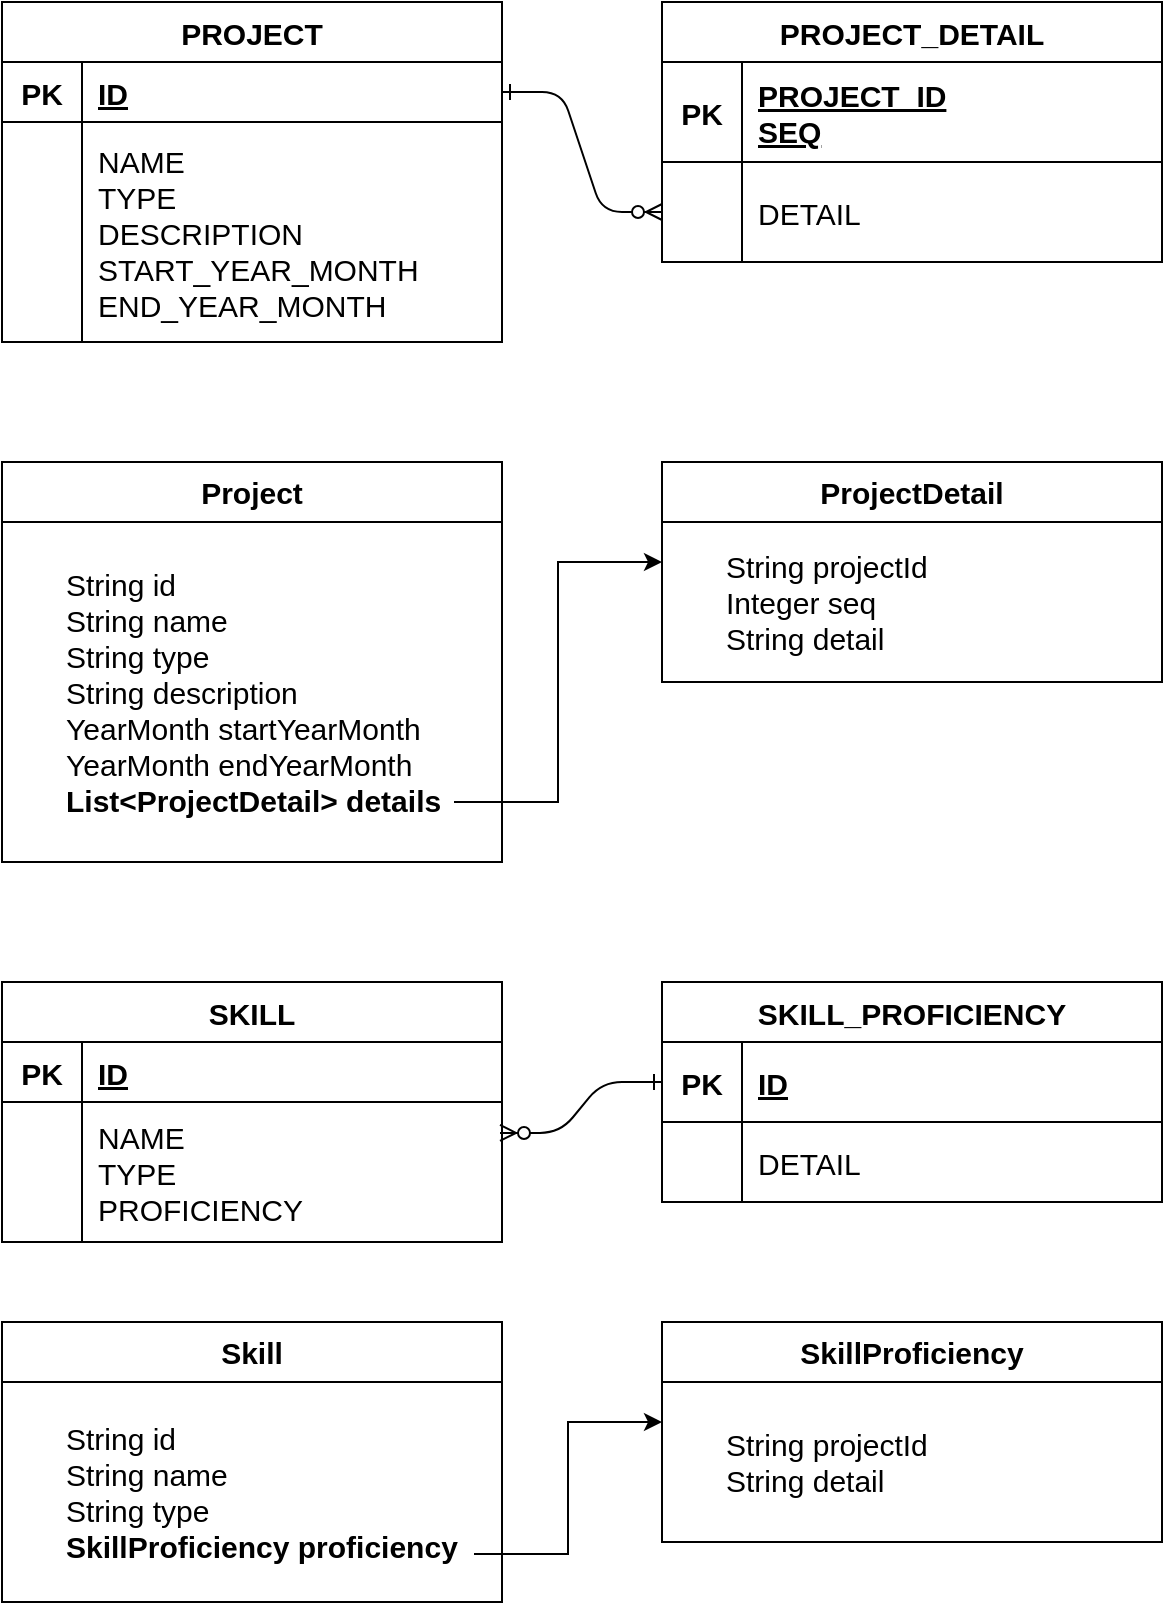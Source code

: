 <mxfile version="20.3.0" type="device"><diagram id="R2lEEEUBdFMjLlhIrx00" name="Page-1"><mxGraphModel dx="1106" dy="997" grid="1" gridSize="10" guides="1" tooltips="1" connect="1" arrows="1" fold="1" page="1" pageScale="1" pageWidth="850" pageHeight="1100" math="0" shadow="0" extFonts="Permanent Marker^https://fonts.googleapis.com/css?family=Permanent+Marker"><root><mxCell id="0"/><mxCell id="1" parent="0"/><mxCell id="C-vyLk0tnHw3VtMMgP7b-1" value="" style="edgeStyle=entityRelationEdgeStyle;endArrow=ERzeroToMany;startArrow=ERone;endFill=1;startFill=0;" parent="1" source="C-vyLk0tnHw3VtMMgP7b-24" target="C-vyLk0tnHw3VtMMgP7b-6" edge="1"><mxGeometry width="100" height="100" relative="1" as="geometry"><mxPoint x="340" y="720" as="sourcePoint"/><mxPoint x="440" y="620" as="targetPoint"/></mxGeometry></mxCell><mxCell id="C-vyLk0tnHw3VtMMgP7b-2" value="PROJECT_DETAIL" style="shape=table;startSize=30;container=1;collapsible=1;childLayout=tableLayout;fixedRows=1;rowLines=0;fontStyle=1;align=center;resizeLast=1;fontSize=15;" parent="1" vertex="1"><mxGeometry x="450" y="120" width="250" height="130" as="geometry"/></mxCell><mxCell id="C-vyLk0tnHw3VtMMgP7b-3" value="" style="shape=partialRectangle;collapsible=0;dropTarget=0;pointerEvents=0;fillColor=none;points=[[0,0.5],[1,0.5]];portConstraint=eastwest;top=0;left=0;right=0;bottom=1;" parent="C-vyLk0tnHw3VtMMgP7b-2" vertex="1"><mxGeometry y="30" width="250" height="50" as="geometry"/></mxCell><mxCell id="C-vyLk0tnHw3VtMMgP7b-4" value="PK" style="shape=partialRectangle;overflow=hidden;connectable=0;fillColor=none;top=0;left=0;bottom=0;right=0;fontStyle=1;fontSize=15;" parent="C-vyLk0tnHw3VtMMgP7b-3" vertex="1"><mxGeometry width="40" height="50" as="geometry"><mxRectangle width="40" height="50" as="alternateBounds"/></mxGeometry></mxCell><mxCell id="C-vyLk0tnHw3VtMMgP7b-5" value="PROJECT_ID&#10;SEQ" style="shape=partialRectangle;overflow=hidden;connectable=0;fillColor=none;top=0;left=0;bottom=0;right=0;align=left;spacingLeft=6;fontStyle=5;fontSize=15;" parent="C-vyLk0tnHw3VtMMgP7b-3" vertex="1"><mxGeometry x="40" width="210" height="50" as="geometry"><mxRectangle width="210" height="50" as="alternateBounds"/></mxGeometry></mxCell><mxCell id="C-vyLk0tnHw3VtMMgP7b-6" value="" style="shape=partialRectangle;collapsible=0;dropTarget=0;pointerEvents=0;fillColor=none;points=[[0,0.5],[1,0.5]];portConstraint=eastwest;top=0;left=0;right=0;bottom=0;" parent="C-vyLk0tnHw3VtMMgP7b-2" vertex="1"><mxGeometry y="80" width="250" height="50" as="geometry"/></mxCell><mxCell id="C-vyLk0tnHw3VtMMgP7b-7" value="" style="shape=partialRectangle;overflow=hidden;connectable=0;fillColor=none;top=0;left=0;bottom=0;right=0;" parent="C-vyLk0tnHw3VtMMgP7b-6" vertex="1"><mxGeometry width="40" height="50" as="geometry"><mxRectangle width="40" height="50" as="alternateBounds"/></mxGeometry></mxCell><mxCell id="C-vyLk0tnHw3VtMMgP7b-8" value="DETAIL" style="shape=partialRectangle;overflow=hidden;connectable=0;fillColor=none;top=0;left=0;bottom=0;right=0;align=left;spacingLeft=6;fontSize=15;" parent="C-vyLk0tnHw3VtMMgP7b-6" vertex="1"><mxGeometry x="40" width="210" height="50" as="geometry"><mxRectangle width="210" height="50" as="alternateBounds"/></mxGeometry></mxCell><mxCell id="C-vyLk0tnHw3VtMMgP7b-23" value="PROJECT" style="shape=table;startSize=30;container=1;collapsible=1;childLayout=tableLayout;fixedRows=1;rowLines=0;fontStyle=1;align=center;resizeLast=1;fontSize=15;" parent="1" vertex="1"><mxGeometry x="120" y="120" width="250" height="170" as="geometry"/></mxCell><mxCell id="C-vyLk0tnHw3VtMMgP7b-24" value="" style="shape=partialRectangle;collapsible=0;dropTarget=0;pointerEvents=0;fillColor=none;points=[[0,0.5],[1,0.5]];portConstraint=eastwest;top=0;left=0;right=0;bottom=1;" parent="C-vyLk0tnHw3VtMMgP7b-23" vertex="1"><mxGeometry y="30" width="250" height="30" as="geometry"/></mxCell><mxCell id="C-vyLk0tnHw3VtMMgP7b-25" value="PK" style="shape=partialRectangle;overflow=hidden;connectable=0;fillColor=none;top=0;left=0;bottom=0;right=0;fontStyle=1;fontSize=15;" parent="C-vyLk0tnHw3VtMMgP7b-24" vertex="1"><mxGeometry width="40" height="30" as="geometry"><mxRectangle width="40" height="30" as="alternateBounds"/></mxGeometry></mxCell><mxCell id="C-vyLk0tnHw3VtMMgP7b-26" value="ID" style="shape=partialRectangle;overflow=hidden;connectable=0;fillColor=none;top=0;left=0;bottom=0;right=0;align=left;spacingLeft=6;fontStyle=5;fontSize=15;" parent="C-vyLk0tnHw3VtMMgP7b-24" vertex="1"><mxGeometry x="40" width="210" height="30" as="geometry"><mxRectangle width="210" height="30" as="alternateBounds"/></mxGeometry></mxCell><mxCell id="C-vyLk0tnHw3VtMMgP7b-27" value="" style="shape=partialRectangle;collapsible=0;dropTarget=0;pointerEvents=0;fillColor=none;points=[[0,0.5],[1,0.5]];portConstraint=eastwest;top=0;left=0;right=0;bottom=0;" parent="C-vyLk0tnHw3VtMMgP7b-23" vertex="1"><mxGeometry y="60" width="250" height="110" as="geometry"/></mxCell><mxCell id="C-vyLk0tnHw3VtMMgP7b-28" value="" style="shape=partialRectangle;overflow=hidden;connectable=0;fillColor=none;top=0;left=0;bottom=0;right=0;" parent="C-vyLk0tnHw3VtMMgP7b-27" vertex="1"><mxGeometry width="40" height="110" as="geometry"><mxRectangle width="40" height="110" as="alternateBounds"/></mxGeometry></mxCell><mxCell id="C-vyLk0tnHw3VtMMgP7b-29" value="NAME&#10;TYPE&#10;DESCRIPTION&#10;START_YEAR_MONTH&#10;END_YEAR_MONTH" style="shape=partialRectangle;overflow=hidden;connectable=0;fillColor=none;top=0;left=0;bottom=0;right=0;align=left;spacingLeft=6;fontSize=15;" parent="C-vyLk0tnHw3VtMMgP7b-27" vertex="1"><mxGeometry x="40" width="210" height="110" as="geometry"><mxRectangle width="210" height="110" as="alternateBounds"/></mxGeometry></mxCell><mxCell id="zHQKfpam2BexXPQY_BNc-17" value="&lt;b&gt;&lt;font style=&quot;font-size: 15px;&quot;&gt;Project&lt;/font&gt;&lt;/b&gt;" style="rounded=0;whiteSpace=wrap;html=1;" parent="1" vertex="1"><mxGeometry x="120" y="350" width="250" height="30" as="geometry"/></mxCell><mxCell id="zHQKfpam2BexXPQY_BNc-34" value="" style="rounded=0;whiteSpace=wrap;html=1;" parent="1" vertex="1"><mxGeometry x="120" y="380" width="250" height="170" as="geometry"/></mxCell><UserObject label="String id&lt;br style=&quot;font-size: 15px;&quot;&gt;String name&lt;br style=&quot;font-size: 15px;&quot;&gt;String type&lt;br style=&quot;font-size: 15px;&quot;&gt;String description&lt;br style=&quot;font-size: 15px;&quot;&gt;YearMonth startYearMonth&lt;br style=&quot;font-size: 15px;&quot;&gt;YearMonth endYearMonth&lt;br style=&quot;font-size: 15px;&quot;&gt;&lt;b style=&quot;font-size: 15px;&quot;&gt;List&amp;lt;ProjectDetail&amp;gt; details&lt;/b&gt;" placeholders="1" name="Variable" id="zHQKfpam2BexXPQY_BNc-36"><mxCell style="text;html=1;strokeColor=none;fillColor=none;align=left;verticalAlign=middle;whiteSpace=wrap;overflow=hidden;fontSize=15;" parent="1" vertex="1"><mxGeometry x="150" y="390" width="190" height="150" as="geometry"/></mxCell></UserObject><mxCell id="zHQKfpam2BexXPQY_BNc-37" value="&lt;b&gt;&lt;font style=&quot;font-size: 15px;&quot;&gt;ProjectDetail&lt;/font&gt;&lt;/b&gt;" style="rounded=0;whiteSpace=wrap;html=1;" parent="1" vertex="1"><mxGeometry x="450" y="350" width="250" height="30" as="geometry"/></mxCell><mxCell id="zHQKfpam2BexXPQY_BNc-38" value="" style="rounded=0;whiteSpace=wrap;html=1;" parent="1" vertex="1"><mxGeometry x="450" y="380" width="250" height="80" as="geometry"/></mxCell><UserObject label="&lt;font style=&quot;font-size: 15px;&quot;&gt;String projectId&lt;br&gt;Integer seq&lt;br&gt;String detail&lt;/font&gt;" placeholders="1" name="Variable" id="zHQKfpam2BexXPQY_BNc-39"><mxCell style="text;html=1;strokeColor=none;fillColor=none;align=left;verticalAlign=middle;whiteSpace=wrap;overflow=hidden;fontSize=12;" parent="1" vertex="1"><mxGeometry x="480" y="390" width="190" height="60" as="geometry"/></mxCell></UserObject><mxCell id="zHQKfpam2BexXPQY_BNc-41" value="" style="edgeStyle=elbowEdgeStyle;elbow=horizontal;endArrow=classic;html=1;rounded=0;fontSize=15;entryX=0;entryY=0.25;entryDx=0;entryDy=0;" parent="1" target="zHQKfpam2BexXPQY_BNc-38" edge="1"><mxGeometry width="50" height="50" relative="1" as="geometry"><mxPoint x="346" y="520" as="sourcePoint"/><mxPoint x="426" y="395" as="targetPoint"/></mxGeometry></mxCell><mxCell id="zHQKfpam2BexXPQY_BNc-43" value="" style="edgeStyle=entityRelationEdgeStyle;endArrow=ERzeroToMany;startArrow=ERone;endFill=1;startFill=0;exitX=0;exitY=0.5;exitDx=0;exitDy=0;entryX=0.996;entryY=0.221;entryDx=0;entryDy=0;entryPerimeter=0;" parent="1" source="zHQKfpam2BexXPQY_BNc-45" target="zHQKfpam2BexXPQY_BNc-55" edge="1"><mxGeometry width="100" height="100" relative="1" as="geometry"><mxPoint x="340" y="1210" as="sourcePoint"/><mxPoint x="390" y="590" as="targetPoint"/></mxGeometry></mxCell><mxCell id="zHQKfpam2BexXPQY_BNc-44" value="SKILL_PROFICIENCY" style="shape=table;startSize=30;container=1;collapsible=1;childLayout=tableLayout;fixedRows=1;rowLines=0;fontStyle=1;align=center;resizeLast=1;fontSize=15;" parent="1" vertex="1"><mxGeometry x="450" y="610" width="250" height="110" as="geometry"/></mxCell><mxCell id="zHQKfpam2BexXPQY_BNc-45" value="" style="shape=partialRectangle;collapsible=0;dropTarget=0;pointerEvents=0;fillColor=none;points=[[0,0.5],[1,0.5]];portConstraint=eastwest;top=0;left=0;right=0;bottom=1;" parent="zHQKfpam2BexXPQY_BNc-44" vertex="1"><mxGeometry y="30" width="250" height="40" as="geometry"/></mxCell><mxCell id="zHQKfpam2BexXPQY_BNc-46" value="PK" style="shape=partialRectangle;overflow=hidden;connectable=0;fillColor=none;top=0;left=0;bottom=0;right=0;fontStyle=1;fontSize=15;" parent="zHQKfpam2BexXPQY_BNc-45" vertex="1"><mxGeometry width="40" height="40" as="geometry"><mxRectangle width="40" height="40" as="alternateBounds"/></mxGeometry></mxCell><mxCell id="zHQKfpam2BexXPQY_BNc-47" value="ID" style="shape=partialRectangle;overflow=hidden;connectable=0;fillColor=none;top=0;left=0;bottom=0;right=0;align=left;spacingLeft=6;fontStyle=5;fontSize=15;" parent="zHQKfpam2BexXPQY_BNc-45" vertex="1"><mxGeometry x="40" width="210" height="40" as="geometry"><mxRectangle width="210" height="40" as="alternateBounds"/></mxGeometry></mxCell><mxCell id="zHQKfpam2BexXPQY_BNc-48" value="" style="shape=partialRectangle;collapsible=0;dropTarget=0;pointerEvents=0;fillColor=none;points=[[0,0.5],[1,0.5]];portConstraint=eastwest;top=0;left=0;right=0;bottom=0;" parent="zHQKfpam2BexXPQY_BNc-44" vertex="1"><mxGeometry y="70" width="250" height="40" as="geometry"/></mxCell><mxCell id="zHQKfpam2BexXPQY_BNc-49" value="" style="shape=partialRectangle;overflow=hidden;connectable=0;fillColor=none;top=0;left=0;bottom=0;right=0;" parent="zHQKfpam2BexXPQY_BNc-48" vertex="1"><mxGeometry width="40" height="40" as="geometry"><mxRectangle width="40" height="40" as="alternateBounds"/></mxGeometry></mxCell><mxCell id="zHQKfpam2BexXPQY_BNc-50" value="DETAIL" style="shape=partialRectangle;overflow=hidden;connectable=0;fillColor=none;top=0;left=0;bottom=0;right=0;align=left;spacingLeft=6;fontSize=15;" parent="zHQKfpam2BexXPQY_BNc-48" vertex="1"><mxGeometry x="40" width="210" height="40" as="geometry"><mxRectangle width="210" height="40" as="alternateBounds"/></mxGeometry></mxCell><mxCell id="zHQKfpam2BexXPQY_BNc-51" value="SKILL" style="shape=table;startSize=30;container=1;collapsible=1;childLayout=tableLayout;fixedRows=1;rowLines=0;fontStyle=1;align=center;resizeLast=1;fontSize=15;" parent="1" vertex="1"><mxGeometry x="120" y="610" width="250" height="130" as="geometry"/></mxCell><mxCell id="zHQKfpam2BexXPQY_BNc-52" value="" style="shape=partialRectangle;collapsible=0;dropTarget=0;pointerEvents=0;fillColor=none;points=[[0,0.5],[1,0.5]];portConstraint=eastwest;top=0;left=0;right=0;bottom=1;" parent="zHQKfpam2BexXPQY_BNc-51" vertex="1"><mxGeometry y="30" width="250" height="30" as="geometry"/></mxCell><mxCell id="zHQKfpam2BexXPQY_BNc-53" value="PK" style="shape=partialRectangle;overflow=hidden;connectable=0;fillColor=none;top=0;left=0;bottom=0;right=0;fontStyle=1;fontSize=15;" parent="zHQKfpam2BexXPQY_BNc-52" vertex="1"><mxGeometry width="40" height="30" as="geometry"><mxRectangle width="40" height="30" as="alternateBounds"/></mxGeometry></mxCell><mxCell id="zHQKfpam2BexXPQY_BNc-54" value="ID" style="shape=partialRectangle;overflow=hidden;connectable=0;fillColor=none;top=0;left=0;bottom=0;right=0;align=left;spacingLeft=6;fontStyle=5;fontSize=15;" parent="zHQKfpam2BexXPQY_BNc-52" vertex="1"><mxGeometry x="40" width="210" height="30" as="geometry"><mxRectangle width="210" height="30" as="alternateBounds"/></mxGeometry></mxCell><mxCell id="zHQKfpam2BexXPQY_BNc-55" value="" style="shape=partialRectangle;collapsible=0;dropTarget=0;pointerEvents=0;fillColor=none;points=[[0,0.5],[1,0.5]];portConstraint=eastwest;top=0;left=0;right=0;bottom=0;" parent="zHQKfpam2BexXPQY_BNc-51" vertex="1"><mxGeometry y="60" width="250" height="70" as="geometry"/></mxCell><mxCell id="zHQKfpam2BexXPQY_BNc-56" value="" style="shape=partialRectangle;overflow=hidden;connectable=0;fillColor=none;top=0;left=0;bottom=0;right=0;" parent="zHQKfpam2BexXPQY_BNc-55" vertex="1"><mxGeometry width="40" height="70" as="geometry"><mxRectangle width="40" height="70" as="alternateBounds"/></mxGeometry></mxCell><mxCell id="zHQKfpam2BexXPQY_BNc-57" value="NAME&#10;TYPE&#10;PROFICIENCY" style="shape=partialRectangle;overflow=hidden;connectable=0;fillColor=none;top=0;left=0;bottom=0;right=0;align=left;spacingLeft=6;fontSize=15;" parent="zHQKfpam2BexXPQY_BNc-55" vertex="1"><mxGeometry x="40" width="210" height="70" as="geometry"><mxRectangle width="210" height="70" as="alternateBounds"/></mxGeometry></mxCell><mxCell id="zHQKfpam2BexXPQY_BNc-58" value="&lt;b&gt;&lt;font style=&quot;font-size: 15px;&quot;&gt;Skill&lt;/font&gt;&lt;/b&gt;" style="rounded=0;whiteSpace=wrap;html=1;" parent="1" vertex="1"><mxGeometry x="120" y="780" width="250" height="30" as="geometry"/></mxCell><mxCell id="zHQKfpam2BexXPQY_BNc-59" value="" style="rounded=0;whiteSpace=wrap;html=1;" parent="1" vertex="1"><mxGeometry x="120" y="810" width="250" height="110" as="geometry"/></mxCell><UserObject label="String id&lt;br style=&quot;font-size: 15px;&quot;&gt;String name&lt;br style=&quot;font-size: 15px;&quot;&gt;String type&lt;br style=&quot;font-size: 15px;&quot;&gt;&lt;b style=&quot;font-size: 15px;&quot;&gt;SkillProficiency proficiency&lt;/b&gt;" placeholders="1" name="Variable" id="zHQKfpam2BexXPQY_BNc-60"><mxCell style="text;html=1;strokeColor=none;fillColor=none;align=left;verticalAlign=middle;whiteSpace=wrap;overflow=hidden;fontSize=15;" parent="1" vertex="1"><mxGeometry x="150" y="820" width="200" height="90" as="geometry"/></mxCell></UserObject><mxCell id="zHQKfpam2BexXPQY_BNc-61" value="&lt;b&gt;&lt;font style=&quot;font-size: 15px;&quot;&gt;SkillProficiency&lt;/font&gt;&lt;/b&gt;" style="rounded=0;whiteSpace=wrap;html=1;" parent="1" vertex="1"><mxGeometry x="450" y="780" width="250" height="30" as="geometry"/></mxCell><mxCell id="zHQKfpam2BexXPQY_BNc-62" value="" style="rounded=0;whiteSpace=wrap;html=1;" parent="1" vertex="1"><mxGeometry x="450" y="810" width="250" height="80" as="geometry"/></mxCell><UserObject label="&lt;font style=&quot;font-size: 15px;&quot;&gt;String projectId&lt;br&gt;String detail&lt;/font&gt;" placeholders="1" name="Variable" id="zHQKfpam2BexXPQY_BNc-63"><mxCell style="text;html=1;strokeColor=none;fillColor=none;align=left;verticalAlign=middle;whiteSpace=wrap;overflow=hidden;fontSize=12;" parent="1" vertex="1"><mxGeometry x="480" y="820" width="190" height="60" as="geometry"/></mxCell></UserObject><mxCell id="zHQKfpam2BexXPQY_BNc-64" value="" style="edgeStyle=elbowEdgeStyle;elbow=horizontal;endArrow=classic;html=1;rounded=0;fontSize=15;entryX=0;entryY=0.25;entryDx=0;entryDy=0;" parent="1" target="zHQKfpam2BexXPQY_BNc-62" edge="1"><mxGeometry width="50" height="50" relative="1" as="geometry"><mxPoint x="356" y="896" as="sourcePoint"/><mxPoint x="426" y="806" as="targetPoint"/></mxGeometry></mxCell></root></mxGraphModel></diagram></mxfile>